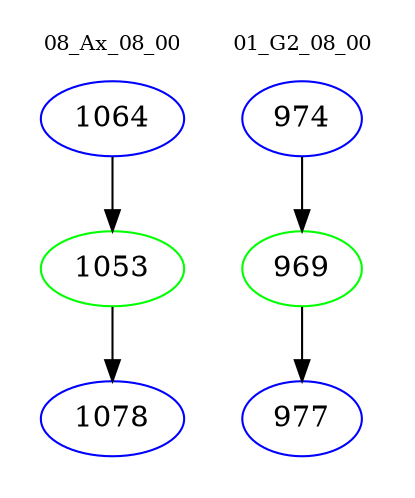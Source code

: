 digraph{
subgraph cluster_0 {
color = white
label = "08_Ax_08_00";
fontsize=10;
T0_1064 [label="1064", color="blue"]
T0_1064 -> T0_1053 [color="black"]
T0_1053 [label="1053", color="green"]
T0_1053 -> T0_1078 [color="black"]
T0_1078 [label="1078", color="blue"]
}
subgraph cluster_1 {
color = white
label = "01_G2_08_00";
fontsize=10;
T1_974 [label="974", color="blue"]
T1_974 -> T1_969 [color="black"]
T1_969 [label="969", color="green"]
T1_969 -> T1_977 [color="black"]
T1_977 [label="977", color="blue"]
}
}
